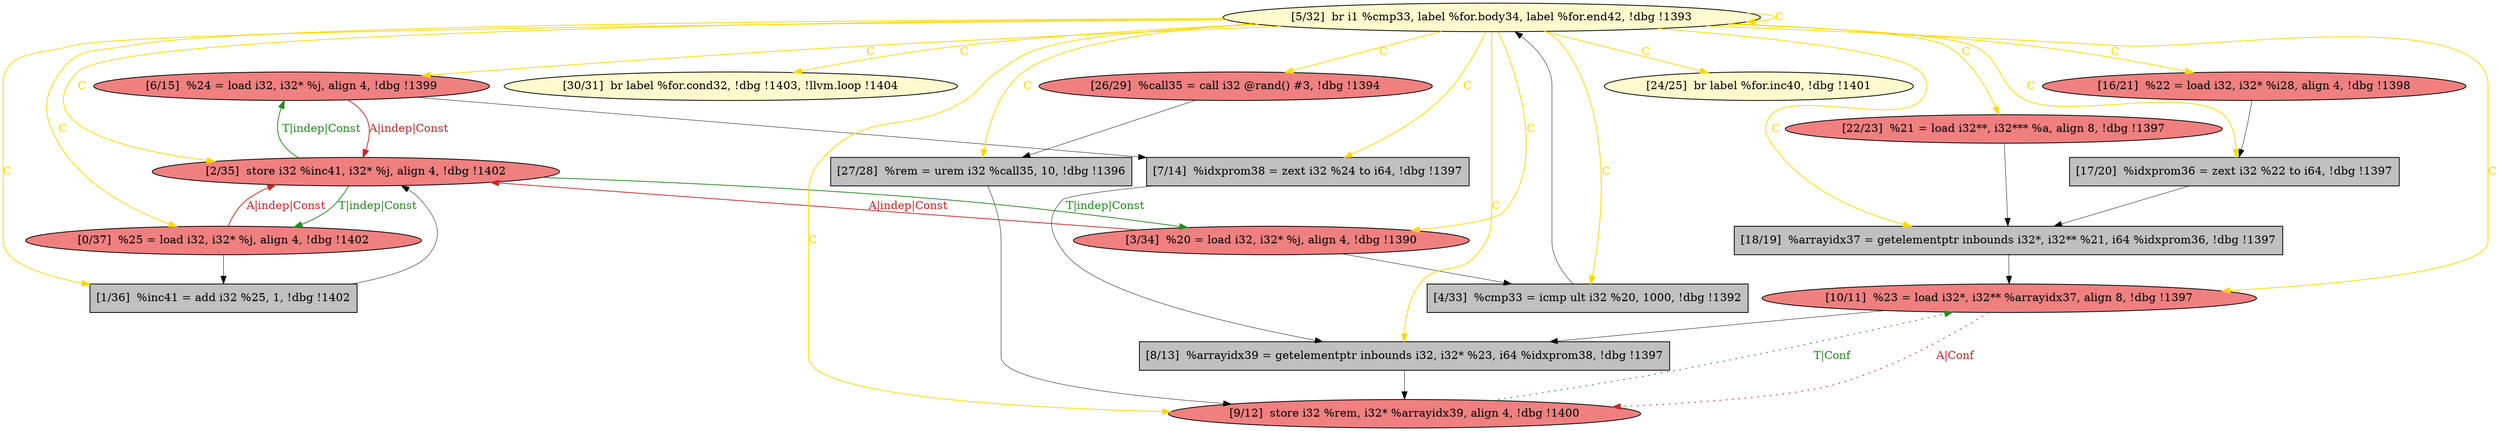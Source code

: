 
digraph G {


node6570 [fillcolor=lightcoral,label="[16/21]  %22 = load i32, i32* %i28, align 4, !dbg !1398",shape=ellipse,style=filled ]
node6569 [fillcolor=lightcoral,label="[6/15]  %24 = load i32, i32* %j, align 4, !dbg !1399",shape=ellipse,style=filled ]
node6568 [fillcolor=grey,label="[8/13]  %arrayidx39 = getelementptr inbounds i32, i32* %23, i64 %idxprom38, !dbg !1397",shape=rectangle,style=filled ]
node6553 [fillcolor=lightcoral,label="[9/12]  store i32 %rem, i32* %arrayidx39, align 4, !dbg !1400",shape=ellipse,style=filled ]
node6555 [fillcolor=lemonchiffon,label="[30/31]  br label %for.cond32, !dbg !1403, !llvm.loop !1404",shape=ellipse,style=filled ]
node6557 [fillcolor=grey,label="[27/28]  %rem = urem i32 %call35, 10, !dbg !1396",shape=rectangle,style=filled ]
node6554 [fillcolor=lightcoral,label="[26/29]  %call35 = call i32 @rand() #3, !dbg !1394",shape=ellipse,style=filled ]
node6562 [fillcolor=grey,label="[1/36]  %inc41 = add i32 %25, 1, !dbg !1402",shape=rectangle,style=filled ]
node6558 [fillcolor=lightcoral,label="[2/35]  store i32 %inc41, i32* %j, align 4, !dbg !1402",shape=ellipse,style=filled ]
node6560 [fillcolor=grey,label="[17/20]  %idxprom36 = zext i32 %22 to i64, !dbg !1397",shape=rectangle,style=filled ]
node6552 [fillcolor=lightcoral,label="[0/37]  %25 = load i32, i32* %j, align 4, !dbg !1402",shape=ellipse,style=filled ]
node6559 [fillcolor=lightcoral,label="[3/34]  %20 = load i32, i32* %j, align 4, !dbg !1390",shape=ellipse,style=filled ]
node6561 [fillcolor=grey,label="[7/14]  %idxprom38 = zext i32 %24 to i64, !dbg !1397",shape=rectangle,style=filled ]
node6563 [fillcolor=lemonchiffon,label="[24/25]  br label %for.inc40, !dbg !1401",shape=ellipse,style=filled ]
node6564 [fillcolor=lightcoral,label="[22/23]  %21 = load i32**, i32*** %a, align 8, !dbg !1397",shape=ellipse,style=filled ]
node6565 [fillcolor=lemonchiffon,label="[5/32]  br i1 %cmp33, label %for.body34, label %for.end42, !dbg !1393",shape=ellipse,style=filled ]
node6556 [fillcolor=grey,label="[4/33]  %cmp33 = icmp ult i32 %20, 1000, !dbg !1392",shape=rectangle,style=filled ]
node6566 [fillcolor=lightcoral,label="[10/11]  %23 = load i32*, i32** %arrayidx37, align 8, !dbg !1397",shape=ellipse,style=filled ]
node6567 [fillcolor=grey,label="[18/19]  %arrayidx37 = getelementptr inbounds i32*, i32** %21, i64 %idxprom36, !dbg !1397",shape=rectangle,style=filled ]

node6565->node6567 [style=solid,color=gold,label="C",penwidth=1.0,fontcolor=gold ]
node6565->node6560 [style=solid,color=gold,label="C",penwidth=1.0,fontcolor=gold ]
node6565->node6555 [style=solid,color=gold,label="C",penwidth=1.0,fontcolor=gold ]
node6565->node6557 [style=solid,color=gold,label="C",penwidth=1.0,fontcolor=gold ]
node6557->node6553 [style=solid,color=black,label="",penwidth=0.5,fontcolor=black ]
node6565->node6562 [style=solid,color=gold,label="C",penwidth=1.0,fontcolor=gold ]
node6559->node6556 [style=solid,color=black,label="",penwidth=0.5,fontcolor=black ]
node6552->node6558 [style=solid,color=firebrick3,label="A|indep|Const",penwidth=1.0,fontcolor=firebrick3 ]
node6559->node6558 [style=solid,color=firebrick3,label="A|indep|Const",penwidth=1.0,fontcolor=firebrick3 ]
node6564->node6567 [style=solid,color=black,label="",penwidth=0.5,fontcolor=black ]
node6566->node6568 [style=solid,color=black,label="",penwidth=0.5,fontcolor=black ]
node6565->node6556 [style=solid,color=gold,label="C",penwidth=1.0,fontcolor=gold ]
node6565->node6568 [style=solid,color=gold,label="C",penwidth=1.0,fontcolor=gold ]
node6565->node6553 [style=solid,color=gold,label="C",penwidth=1.0,fontcolor=gold ]
node6561->node6568 [style=solid,color=black,label="",penwidth=0.5,fontcolor=black ]
node6556->node6565 [style=solid,color=black,label="",penwidth=0.5,fontcolor=black ]
node6565->node6561 [style=solid,color=gold,label="C",penwidth=1.0,fontcolor=gold ]
node6565->node6558 [style=solid,color=gold,label="C",penwidth=1.0,fontcolor=gold ]
node6568->node6553 [style=solid,color=black,label="",penwidth=0.5,fontcolor=black ]
node6565->node6563 [style=solid,color=gold,label="C",penwidth=1.0,fontcolor=gold ]
node6565->node6569 [style=solid,color=gold,label="C",penwidth=1.0,fontcolor=gold ]
node6565->node6570 [style=solid,color=gold,label="C",penwidth=1.0,fontcolor=gold ]
node6558->node6552 [style=solid,color=forestgreen,label="T|indep|Const",penwidth=1.0,fontcolor=forestgreen ]
node6570->node6560 [style=solid,color=black,label="",penwidth=0.5,fontcolor=black ]
node6566->node6553 [style=dotted,color=firebrick3,label="A|Conf",penwidth=1.0,fontcolor=firebrick3 ]
node6569->node6561 [style=solid,color=black,label="",penwidth=0.5,fontcolor=black ]
node6560->node6567 [style=solid,color=black,label="",penwidth=0.5,fontcolor=black ]
node6565->node6564 [style=solid,color=gold,label="C",penwidth=1.0,fontcolor=gold ]
node6567->node6566 [style=solid,color=black,label="",penwidth=0.5,fontcolor=black ]
node6558->node6559 [style=solid,color=forestgreen,label="T|indep|Const",penwidth=1.0,fontcolor=forestgreen ]
node6554->node6557 [style=solid,color=black,label="",penwidth=0.5,fontcolor=black ]
node6569->node6558 [style=solid,color=firebrick3,label="A|indep|Const",penwidth=1.0,fontcolor=firebrick3 ]
node6553->node6566 [style=dotted,color=forestgreen,label="T|Conf",penwidth=1.0,fontcolor=forestgreen ]
node6558->node6569 [style=solid,color=forestgreen,label="T|indep|Const",penwidth=1.0,fontcolor=forestgreen ]
node6565->node6566 [style=solid,color=gold,label="C",penwidth=1.0,fontcolor=gold ]
node6565->node6554 [style=solid,color=gold,label="C",penwidth=1.0,fontcolor=gold ]
node6565->node6565 [style=solid,color=gold,label="C",penwidth=1.0,fontcolor=gold ]
node6562->node6558 [style=solid,color=black,label="",penwidth=0.5,fontcolor=black ]
node6565->node6559 [style=solid,color=gold,label="C",penwidth=1.0,fontcolor=gold ]
node6565->node6552 [style=solid,color=gold,label="C",penwidth=1.0,fontcolor=gold ]
node6552->node6562 [style=solid,color=black,label="",penwidth=0.5,fontcolor=black ]


}
